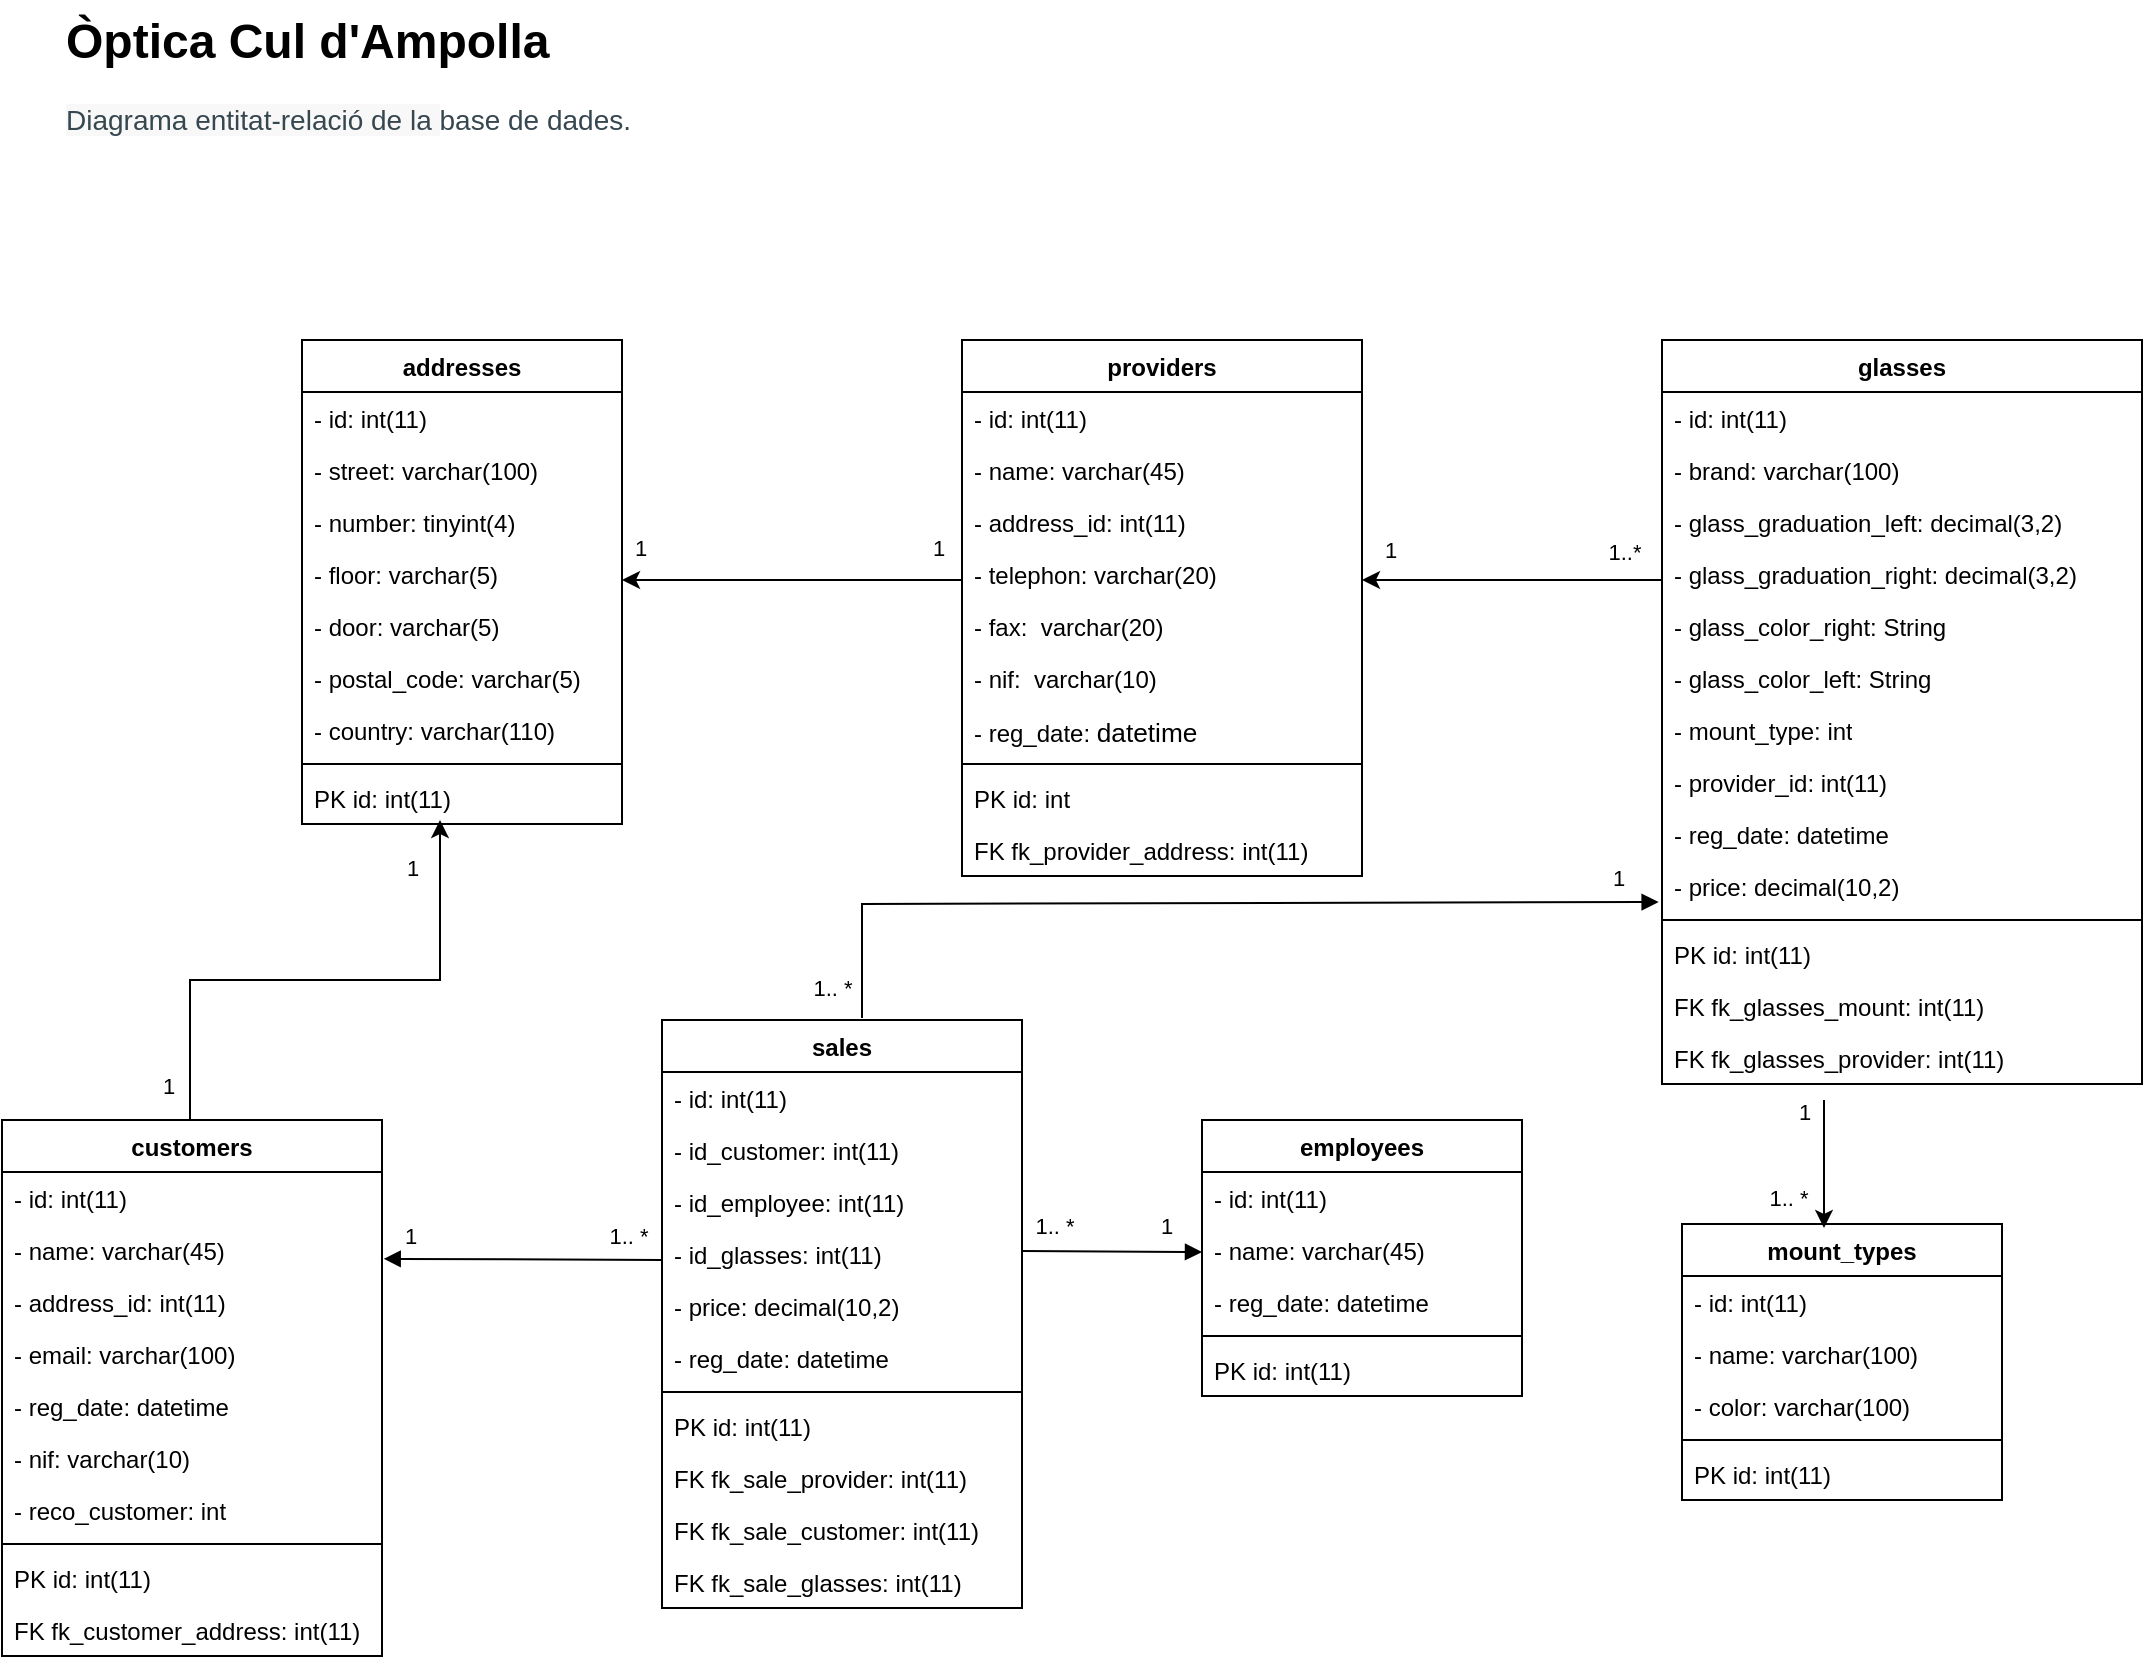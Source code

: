 <mxfile version="26.0.11" pages="2">
  <diagram name="Page-1" id="b5b7bab2-c9e2-2cf4-8b2a-24fd1a2a6d21">
    <mxGraphModel dx="1430" dy="541" grid="1" gridSize="10" guides="1" tooltips="1" connect="1" arrows="1" fold="1" page="1" pageScale="1" pageWidth="1169" pageHeight="827" background="none" math="0" shadow="0">
      <root>
        <mxCell id="0" />
        <mxCell id="1" parent="0" />
        <mxCell id="E87La_fp3oiZn3WdMD0V-1" value="providers" style="swimlane;fontStyle=1;align=center;verticalAlign=top;childLayout=stackLayout;horizontal=1;startSize=26;horizontalStack=0;resizeParent=1;resizeParentMax=0;resizeLast=0;collapsible=1;marginBottom=0;whiteSpace=wrap;html=1;" parent="1" vertex="1">
          <mxGeometry x="690" y="200" width="200" height="268" as="geometry" />
        </mxCell>
        <mxCell id="E87La_fp3oiZn3WdMD0V-17" value="- id: int(11)" style="text;strokeColor=none;fillColor=none;align=left;verticalAlign=top;spacingLeft=4;spacingRight=4;overflow=hidden;rotatable=0;points=[[0,0.5],[1,0.5]];portConstraint=eastwest;whiteSpace=wrap;html=1;" parent="E87La_fp3oiZn3WdMD0V-1" vertex="1">
          <mxGeometry y="26" width="200" height="26" as="geometry" />
        </mxCell>
        <mxCell id="E87La_fp3oiZn3WdMD0V-2" value="- name: varchar(45)" style="text;strokeColor=none;fillColor=none;align=left;verticalAlign=top;spacingLeft=4;spacingRight=4;overflow=hidden;rotatable=0;points=[[0,0.5],[1,0.5]];portConstraint=eastwest;whiteSpace=wrap;html=1;" parent="E87La_fp3oiZn3WdMD0V-1" vertex="1">
          <mxGeometry y="52" width="200" height="26" as="geometry" />
        </mxCell>
        <mxCell id="E87La_fp3oiZn3WdMD0V-5" value="- address_id: int(11)" style="text;strokeColor=none;fillColor=none;align=left;verticalAlign=top;spacingLeft=4;spacingRight=4;overflow=hidden;rotatable=0;points=[[0,0.5],[1,0.5]];portConstraint=eastwest;whiteSpace=wrap;html=1;" parent="E87La_fp3oiZn3WdMD0V-1" vertex="1">
          <mxGeometry y="78" width="200" height="26" as="geometry" />
        </mxCell>
        <mxCell id="E87La_fp3oiZn3WdMD0V-6" value="- telephon: varchar(20)" style="text;strokeColor=none;fillColor=none;align=left;verticalAlign=top;spacingLeft=4;spacingRight=4;overflow=hidden;rotatable=0;points=[[0,0.5],[1,0.5]];portConstraint=eastwest;whiteSpace=wrap;html=1;" parent="E87La_fp3oiZn3WdMD0V-1" vertex="1">
          <mxGeometry y="104" width="200" height="26" as="geometry" />
        </mxCell>
        <mxCell id="E87La_fp3oiZn3WdMD0V-8" value="- fax:&amp;nbsp; varchar(20)" style="text;strokeColor=none;fillColor=none;align=left;verticalAlign=top;spacingLeft=4;spacingRight=4;overflow=hidden;rotatable=0;points=[[0,0.5],[1,0.5]];portConstraint=eastwest;whiteSpace=wrap;html=1;" parent="E87La_fp3oiZn3WdMD0V-1" vertex="1">
          <mxGeometry y="130" width="200" height="26" as="geometry" />
        </mxCell>
        <mxCell id="E87La_fp3oiZn3WdMD0V-7" value="- nif:&amp;nbsp; varchar(10)" style="text;strokeColor=none;fillColor=none;align=left;verticalAlign=top;spacingLeft=4;spacingRight=4;overflow=hidden;rotatable=0;points=[[0,0.5],[1,0.5]];portConstraint=eastwest;whiteSpace=wrap;html=1;" parent="E87La_fp3oiZn3WdMD0V-1" vertex="1">
          <mxGeometry y="156" width="200" height="26" as="geometry" />
        </mxCell>
        <mxCell id="ixOyMXAkQ-w000aH7906-1" value="- reg_date:&amp;nbsp;&lt;span style=&quot;font-family: sans-serif; font-size: 13.12px; text-wrap-mode: nowrap; background-color: rgb(255, 255, 255);&quot;&gt;datetime&lt;/span&gt;" style="text;strokeColor=none;fillColor=none;align=left;verticalAlign=top;spacingLeft=4;spacingRight=4;overflow=hidden;rotatable=0;points=[[0,0.5],[1,0.5]];portConstraint=eastwest;whiteSpace=wrap;html=1;" vertex="1" parent="E87La_fp3oiZn3WdMD0V-1">
          <mxGeometry y="182" width="200" height="26" as="geometry" />
        </mxCell>
        <mxCell id="E87La_fp3oiZn3WdMD0V-3" value="" style="line;strokeWidth=1;fillColor=none;align=left;verticalAlign=middle;spacingTop=-1;spacingLeft=3;spacingRight=3;rotatable=0;labelPosition=right;points=[];portConstraint=eastwest;strokeColor=inherit;" parent="E87La_fp3oiZn3WdMD0V-1" vertex="1">
          <mxGeometry y="208" width="200" height="8" as="geometry" />
        </mxCell>
        <mxCell id="rkmJLzN8BwR5XowPxIm3-55" value="PK id: int" style="text;strokeColor=none;fillColor=none;align=left;verticalAlign=top;spacingLeft=4;spacingRight=4;overflow=hidden;rotatable=0;points=[[0,0.5],[1,0.5]];portConstraint=eastwest;whiteSpace=wrap;html=1;" parent="E87La_fp3oiZn3WdMD0V-1" vertex="1">
          <mxGeometry y="216" width="200" height="26" as="geometry" />
        </mxCell>
        <mxCell id="rkmJLzN8BwR5XowPxIm3-57" value="FK fk_provider_address: int(11)" style="text;strokeColor=none;fillColor=none;align=left;verticalAlign=top;spacingLeft=4;spacingRight=4;overflow=hidden;rotatable=0;points=[[0,0.5],[1,0.5]];portConstraint=eastwest;whiteSpace=wrap;html=1;" parent="E87La_fp3oiZn3WdMD0V-1" vertex="1">
          <mxGeometry y="242" width="200" height="26" as="geometry" />
        </mxCell>
        <mxCell id="E87La_fp3oiZn3WdMD0V-18" value="addresses" style="swimlane;fontStyle=1;align=center;verticalAlign=top;childLayout=stackLayout;horizontal=1;startSize=26;horizontalStack=0;resizeParent=1;resizeParentMax=0;resizeLast=0;collapsible=1;marginBottom=0;whiteSpace=wrap;html=1;" parent="1" vertex="1">
          <mxGeometry x="360" y="200" width="160" height="242" as="geometry" />
        </mxCell>
        <mxCell id="E87La_fp3oiZn3WdMD0V-19" value="- id: int(11)" style="text;strokeColor=none;fillColor=none;align=left;verticalAlign=top;spacingLeft=4;spacingRight=4;overflow=hidden;rotatable=0;points=[[0,0.5],[1,0.5]];portConstraint=eastwest;whiteSpace=wrap;html=1;" parent="E87La_fp3oiZn3WdMD0V-18" vertex="1">
          <mxGeometry y="26" width="160" height="26" as="geometry" />
        </mxCell>
        <mxCell id="E87La_fp3oiZn3WdMD0V-20" value="- street: varchar(100)" style="text;strokeColor=none;fillColor=none;align=left;verticalAlign=top;spacingLeft=4;spacingRight=4;overflow=hidden;rotatable=0;points=[[0,0.5],[1,0.5]];portConstraint=eastwest;whiteSpace=wrap;html=1;" parent="E87La_fp3oiZn3WdMD0V-18" vertex="1">
          <mxGeometry y="52" width="160" height="26" as="geometry" />
        </mxCell>
        <mxCell id="E87La_fp3oiZn3WdMD0V-21" value="- number: tinyint(4)" style="text;strokeColor=none;fillColor=none;align=left;verticalAlign=top;spacingLeft=4;spacingRight=4;overflow=hidden;rotatable=0;points=[[0,0.5],[1,0.5]];portConstraint=eastwest;whiteSpace=wrap;html=1;" parent="E87La_fp3oiZn3WdMD0V-18" vertex="1">
          <mxGeometry y="78" width="160" height="26" as="geometry" />
        </mxCell>
        <mxCell id="E87La_fp3oiZn3WdMD0V-22" value="- floor: varchar(5)" style="text;strokeColor=none;fillColor=none;align=left;verticalAlign=top;spacingLeft=4;spacingRight=4;overflow=hidden;rotatable=0;points=[[0,0.5],[1,0.5]];portConstraint=eastwest;whiteSpace=wrap;html=1;" parent="E87La_fp3oiZn3WdMD0V-18" vertex="1">
          <mxGeometry y="104" width="160" height="26" as="geometry" />
        </mxCell>
        <mxCell id="E87La_fp3oiZn3WdMD0V-23" value="- door: varchar(5)" style="text;strokeColor=none;fillColor=none;align=left;verticalAlign=top;spacingLeft=4;spacingRight=4;overflow=hidden;rotatable=0;points=[[0,0.5],[1,0.5]];portConstraint=eastwest;whiteSpace=wrap;html=1;" parent="E87La_fp3oiZn3WdMD0V-18" vertex="1">
          <mxGeometry y="130" width="160" height="26" as="geometry" />
        </mxCell>
        <mxCell id="E87La_fp3oiZn3WdMD0V-24" value="- postal_code: varchar(5)" style="text;strokeColor=none;fillColor=none;align=left;verticalAlign=top;spacingLeft=4;spacingRight=4;overflow=hidden;rotatable=0;points=[[0,0.5],[1,0.5]];portConstraint=eastwest;whiteSpace=wrap;html=1;" parent="E87La_fp3oiZn3WdMD0V-18" vertex="1">
          <mxGeometry y="156" width="160" height="26" as="geometry" />
        </mxCell>
        <mxCell id="E87La_fp3oiZn3WdMD0V-27" value="- country: varchar(110)" style="text;strokeColor=none;fillColor=none;align=left;verticalAlign=top;spacingLeft=4;spacingRight=4;overflow=hidden;rotatable=0;points=[[0,0.5],[1,0.5]];portConstraint=eastwest;whiteSpace=wrap;html=1;" parent="E87La_fp3oiZn3WdMD0V-18" vertex="1">
          <mxGeometry y="182" width="160" height="26" as="geometry" />
        </mxCell>
        <mxCell id="E87La_fp3oiZn3WdMD0V-25" value="" style="line;strokeWidth=1;fillColor=none;align=left;verticalAlign=middle;spacingTop=-1;spacingLeft=3;spacingRight=3;rotatable=0;labelPosition=right;points=[];portConstraint=eastwest;strokeColor=inherit;" parent="E87La_fp3oiZn3WdMD0V-18" vertex="1">
          <mxGeometry y="208" width="160" height="8" as="geometry" />
        </mxCell>
        <mxCell id="rkmJLzN8BwR5XowPxIm3-54" value="PK id: int(11)" style="text;strokeColor=none;fillColor=none;align=left;verticalAlign=top;spacingLeft=4;spacingRight=4;overflow=hidden;rotatable=0;points=[[0,0.5],[1,0.5]];portConstraint=eastwest;whiteSpace=wrap;html=1;" parent="E87La_fp3oiZn3WdMD0V-18" vertex="1">
          <mxGeometry y="216" width="160" height="26" as="geometry" />
        </mxCell>
        <mxCell id="E87La_fp3oiZn3WdMD0V-28" value="glasses" style="swimlane;fontStyle=1;align=center;verticalAlign=top;childLayout=stackLayout;horizontal=1;startSize=26;horizontalStack=0;resizeParent=1;resizeParentMax=0;resizeLast=0;collapsible=1;marginBottom=0;whiteSpace=wrap;html=1;" parent="1" vertex="1">
          <mxGeometry x="1040" y="200" width="240" height="372" as="geometry" />
        </mxCell>
        <mxCell id="E87La_fp3oiZn3WdMD0V-29" value="- id: int(11)" style="text;strokeColor=none;fillColor=none;align=left;verticalAlign=top;spacingLeft=4;spacingRight=4;overflow=hidden;rotatable=0;points=[[0,0.5],[1,0.5]];portConstraint=eastwest;whiteSpace=wrap;html=1;" parent="E87La_fp3oiZn3WdMD0V-28" vertex="1">
          <mxGeometry y="26" width="240" height="26" as="geometry" />
        </mxCell>
        <mxCell id="E87La_fp3oiZn3WdMD0V-30" value="- brand: varchar(100)" style="text;strokeColor=none;fillColor=none;align=left;verticalAlign=top;spacingLeft=4;spacingRight=4;overflow=hidden;rotatable=0;points=[[0,0.5],[1,0.5]];portConstraint=eastwest;whiteSpace=wrap;html=1;" parent="E87La_fp3oiZn3WdMD0V-28" vertex="1">
          <mxGeometry y="52" width="240" height="26" as="geometry" />
        </mxCell>
        <mxCell id="E87La_fp3oiZn3WdMD0V-31" value="- glass_graduation_left: decimal(3,2)" style="text;strokeColor=none;fillColor=none;align=left;verticalAlign=top;spacingLeft=4;spacingRight=4;overflow=hidden;rotatable=0;points=[[0,0.5],[1,0.5]];portConstraint=eastwest;whiteSpace=wrap;html=1;" parent="E87La_fp3oiZn3WdMD0V-28" vertex="1">
          <mxGeometry y="78" width="240" height="26" as="geometry" />
        </mxCell>
        <mxCell id="E87La_fp3oiZn3WdMD0V-32" value="- glass_graduation_right: decimal(3,2)" style="text;strokeColor=none;fillColor=none;align=left;verticalAlign=top;spacingLeft=4;spacingRight=4;overflow=hidden;rotatable=0;points=[[0,0.5],[1,0.5]];portConstraint=eastwest;whiteSpace=wrap;html=1;" parent="E87La_fp3oiZn3WdMD0V-28" vertex="1">
          <mxGeometry y="104" width="240" height="26" as="geometry" />
        </mxCell>
        <mxCell id="E87La_fp3oiZn3WdMD0V-37" value="- glass_color_right: String" style="text;strokeColor=none;fillColor=none;align=left;verticalAlign=top;spacingLeft=4;spacingRight=4;overflow=hidden;rotatable=0;points=[[0,0.5],[1,0.5]];portConstraint=eastwest;whiteSpace=wrap;html=1;" parent="E87La_fp3oiZn3WdMD0V-28" vertex="1">
          <mxGeometry y="130" width="240" height="26" as="geometry" />
        </mxCell>
        <mxCell id="E87La_fp3oiZn3WdMD0V-38" value="- glass_color_left: String" style="text;strokeColor=none;fillColor=none;align=left;verticalAlign=top;spacingLeft=4;spacingRight=4;overflow=hidden;rotatable=0;points=[[0,0.5],[1,0.5]];portConstraint=eastwest;whiteSpace=wrap;html=1;" parent="E87La_fp3oiZn3WdMD0V-28" vertex="1">
          <mxGeometry y="156" width="240" height="26" as="geometry" />
        </mxCell>
        <mxCell id="E87La_fp3oiZn3WdMD0V-33" value="- mount_type: int" style="text;strokeColor=none;fillColor=none;align=left;verticalAlign=top;spacingLeft=4;spacingRight=4;overflow=hidden;rotatable=0;points=[[0,0.5],[1,0.5]];portConstraint=eastwest;whiteSpace=wrap;html=1;" parent="E87La_fp3oiZn3WdMD0V-28" vertex="1">
          <mxGeometry y="182" width="240" height="26" as="geometry" />
        </mxCell>
        <mxCell id="rkmJLzN8BwR5XowPxIm3-59" value="- provider_id: int(11)" style="text;strokeColor=none;fillColor=none;align=left;verticalAlign=top;spacingLeft=4;spacingRight=4;overflow=hidden;rotatable=0;points=[[0,0.5],[1,0.5]];portConstraint=eastwest;whiteSpace=wrap;html=1;" parent="E87La_fp3oiZn3WdMD0V-28" vertex="1">
          <mxGeometry y="208" width="240" height="26" as="geometry" />
        </mxCell>
        <mxCell id="E87La_fp3oiZn3WdMD0V-95" value="- reg_date: datetime" style="text;strokeColor=none;fillColor=none;align=left;verticalAlign=top;spacingLeft=4;spacingRight=4;overflow=hidden;rotatable=0;points=[[0,0.5],[1,0.5]];portConstraint=eastwest;whiteSpace=wrap;html=1;" parent="E87La_fp3oiZn3WdMD0V-28" vertex="1">
          <mxGeometry y="234" width="240" height="26" as="geometry" />
        </mxCell>
        <mxCell id="E87La_fp3oiZn3WdMD0V-39" value="- price:&amp;nbsp;decimal(10,2)" style="text;strokeColor=none;fillColor=none;align=left;verticalAlign=top;spacingLeft=4;spacingRight=4;overflow=hidden;rotatable=0;points=[[0,0.5],[1,0.5]];portConstraint=eastwest;whiteSpace=wrap;html=1;" parent="E87La_fp3oiZn3WdMD0V-28" vertex="1">
          <mxGeometry y="260" width="240" height="26" as="geometry" />
        </mxCell>
        <mxCell id="E87La_fp3oiZn3WdMD0V-35" value="" style="line;strokeWidth=1;fillColor=none;align=left;verticalAlign=middle;spacingTop=-1;spacingLeft=3;spacingRight=3;rotatable=0;labelPosition=right;points=[];portConstraint=eastwest;strokeColor=inherit;" parent="E87La_fp3oiZn3WdMD0V-28" vertex="1">
          <mxGeometry y="286" width="240" height="8" as="geometry" />
        </mxCell>
        <mxCell id="rkmJLzN8BwR5XowPxIm3-50" value="PK id: int(11)" style="text;strokeColor=none;fillColor=none;align=left;verticalAlign=top;spacingLeft=4;spacingRight=4;overflow=hidden;rotatable=0;points=[[0,0.5],[1,0.5]];portConstraint=eastwest;whiteSpace=wrap;html=1;" parent="E87La_fp3oiZn3WdMD0V-28" vertex="1">
          <mxGeometry y="294" width="240" height="26" as="geometry" />
        </mxCell>
        <mxCell id="rkmJLzN8BwR5XowPxIm3-52" value="FK fk_glasses_mount: int(11)" style="text;strokeColor=none;fillColor=none;align=left;verticalAlign=top;spacingLeft=4;spacingRight=4;overflow=hidden;rotatable=0;points=[[0,0.5],[1,0.5]];portConstraint=eastwest;whiteSpace=wrap;html=1;" parent="E87La_fp3oiZn3WdMD0V-28" vertex="1">
          <mxGeometry y="320" width="240" height="26" as="geometry" />
        </mxCell>
        <mxCell id="rkmJLzN8BwR5XowPxIm3-56" value="FK fk_glasses_provider: int(11)" style="text;strokeColor=none;fillColor=none;align=left;verticalAlign=top;spacingLeft=4;spacingRight=4;overflow=hidden;rotatable=0;points=[[0,0.5],[1,0.5]];portConstraint=eastwest;whiteSpace=wrap;html=1;" parent="E87La_fp3oiZn3WdMD0V-28" vertex="1">
          <mxGeometry y="346" width="240" height="26" as="geometry" />
        </mxCell>
        <mxCell id="E87La_fp3oiZn3WdMD0V-46" value="customers" style="swimlane;fontStyle=1;align=center;verticalAlign=top;childLayout=stackLayout;horizontal=1;startSize=26;horizontalStack=0;resizeParent=1;resizeParentMax=0;resizeLast=0;collapsible=1;marginBottom=0;whiteSpace=wrap;html=1;" parent="1" vertex="1">
          <mxGeometry x="210" y="590" width="190" height="268" as="geometry" />
        </mxCell>
        <mxCell id="E87La_fp3oiZn3WdMD0V-47" value="- id: int(11)" style="text;strokeColor=none;fillColor=none;align=left;verticalAlign=top;spacingLeft=4;spacingRight=4;overflow=hidden;rotatable=0;points=[[0,0.5],[1,0.5]];portConstraint=eastwest;whiteSpace=wrap;html=1;" parent="E87La_fp3oiZn3WdMD0V-46" vertex="1">
          <mxGeometry y="26" width="190" height="26" as="geometry" />
        </mxCell>
        <mxCell id="E87La_fp3oiZn3WdMD0V-48" value="- name: varchar(45)" style="text;strokeColor=none;fillColor=none;align=left;verticalAlign=top;spacingLeft=4;spacingRight=4;overflow=hidden;rotatable=0;points=[[0,0.5],[1,0.5]];portConstraint=eastwest;whiteSpace=wrap;html=1;" parent="E87La_fp3oiZn3WdMD0V-46" vertex="1">
          <mxGeometry y="52" width="190" height="26" as="geometry" />
        </mxCell>
        <mxCell id="E87La_fp3oiZn3WdMD0V-49" value="- address_id: int(11)" style="text;strokeColor=none;fillColor=none;align=left;verticalAlign=top;spacingLeft=4;spacingRight=4;overflow=hidden;rotatable=0;points=[[0,0.5],[1,0.5]];portConstraint=eastwest;whiteSpace=wrap;html=1;" parent="E87La_fp3oiZn3WdMD0V-46" vertex="1">
          <mxGeometry y="78" width="190" height="26" as="geometry" />
        </mxCell>
        <mxCell id="E87La_fp3oiZn3WdMD0V-50" value="- email: varchar(100)" style="text;strokeColor=none;fillColor=none;align=left;verticalAlign=top;spacingLeft=4;spacingRight=4;overflow=hidden;rotatable=0;points=[[0,0.5],[1,0.5]];portConstraint=eastwest;whiteSpace=wrap;html=1;" parent="E87La_fp3oiZn3WdMD0V-46" vertex="1">
          <mxGeometry y="104" width="190" height="26" as="geometry" />
        </mxCell>
        <mxCell id="E87La_fp3oiZn3WdMD0V-51" value="- reg_date: datetime" style="text;strokeColor=none;fillColor=none;align=left;verticalAlign=top;spacingLeft=4;spacingRight=4;overflow=hidden;rotatable=0;points=[[0,0.5],[1,0.5]];portConstraint=eastwest;whiteSpace=wrap;html=1;" parent="E87La_fp3oiZn3WdMD0V-46" vertex="1">
          <mxGeometry y="130" width="190" height="26" as="geometry" />
        </mxCell>
        <mxCell id="E87La_fp3oiZn3WdMD0V-64" value="- nif: varchar(10)" style="text;strokeColor=none;fillColor=none;align=left;verticalAlign=top;spacingLeft=4;spacingRight=4;overflow=hidden;rotatable=0;points=[[0,0.5],[1,0.5]];portConstraint=eastwest;whiteSpace=wrap;html=1;" parent="E87La_fp3oiZn3WdMD0V-46" vertex="1">
          <mxGeometry y="156" width="190" height="26" as="geometry" />
        </mxCell>
        <mxCell id="E87La_fp3oiZn3WdMD0V-52" value="- reco_customer: int" style="text;strokeColor=none;fillColor=none;align=left;verticalAlign=top;spacingLeft=4;spacingRight=4;overflow=hidden;rotatable=0;points=[[0,0.5],[1,0.5]];portConstraint=eastwest;whiteSpace=wrap;html=1;" parent="E87La_fp3oiZn3WdMD0V-46" vertex="1">
          <mxGeometry y="182" width="190" height="26" as="geometry" />
        </mxCell>
        <mxCell id="E87La_fp3oiZn3WdMD0V-53" value="" style="line;strokeWidth=1;fillColor=none;align=left;verticalAlign=middle;spacingTop=-1;spacingLeft=3;spacingRight=3;rotatable=0;labelPosition=right;points=[];portConstraint=eastwest;strokeColor=inherit;" parent="E87La_fp3oiZn3WdMD0V-46" vertex="1">
          <mxGeometry y="208" width="190" height="8" as="geometry" />
        </mxCell>
        <mxCell id="rkmJLzN8BwR5XowPxIm3-48" value="PK id: int(11)" style="text;strokeColor=none;fillColor=none;align=left;verticalAlign=top;spacingLeft=4;spacingRight=4;overflow=hidden;rotatable=0;points=[[0,0.5],[1,0.5]];portConstraint=eastwest;whiteSpace=wrap;html=1;" parent="E87La_fp3oiZn3WdMD0V-46" vertex="1">
          <mxGeometry y="216" width="190" height="26" as="geometry" />
        </mxCell>
        <mxCell id="rkmJLzN8BwR5XowPxIm3-53" value="FK fk_customer_address: int(11)" style="text;strokeColor=none;fillColor=none;align=left;verticalAlign=top;spacingLeft=4;spacingRight=4;overflow=hidden;rotatable=0;points=[[0,0.5],[1,0.5]];portConstraint=eastwest;whiteSpace=wrap;html=1;" parent="E87La_fp3oiZn3WdMD0V-46" vertex="1">
          <mxGeometry y="242" width="190" height="26" as="geometry" />
        </mxCell>
        <mxCell id="E87La_fp3oiZn3WdMD0V-55" value="sales&lt;div&gt;&amp;nbsp;&lt;/div&gt;" style="swimlane;fontStyle=1;align=center;verticalAlign=top;childLayout=stackLayout;horizontal=1;startSize=26;horizontalStack=0;resizeParent=1;resizeParentMax=0;resizeLast=0;collapsible=1;marginBottom=0;whiteSpace=wrap;html=1;" parent="1" vertex="1">
          <mxGeometry x="540" y="540" width="180" height="294" as="geometry" />
        </mxCell>
        <mxCell id="E87La_fp3oiZn3WdMD0V-56" value="- id: int(11)" style="text;strokeColor=none;fillColor=none;align=left;verticalAlign=top;spacingLeft=4;spacingRight=4;overflow=hidden;rotatable=0;points=[[0,0.5],[1,0.5]];portConstraint=eastwest;whiteSpace=wrap;html=1;" parent="E87La_fp3oiZn3WdMD0V-55" vertex="1">
          <mxGeometry y="26" width="180" height="26" as="geometry" />
        </mxCell>
        <mxCell id="rkmJLzN8BwR5XowPxIm3-28" value="- id_customer: int&lt;span style=&quot;background-color: transparent; color: light-dark(rgb(0, 0, 0), rgb(255, 255, 255));&quot;&gt;(11)&lt;/span&gt;" style="text;strokeColor=none;fillColor=none;align=left;verticalAlign=top;spacingLeft=4;spacingRight=4;overflow=hidden;rotatable=0;points=[[0,0.5],[1,0.5]];portConstraint=eastwest;whiteSpace=wrap;html=1;" parent="E87La_fp3oiZn3WdMD0V-55" vertex="1">
          <mxGeometry y="52" width="180" height="26" as="geometry" />
        </mxCell>
        <mxCell id="E87La_fp3oiZn3WdMD0V-57" value="- id_employee: int(11)" style="text;strokeColor=none;fillColor=none;align=left;verticalAlign=top;spacingLeft=4;spacingRight=4;overflow=hidden;rotatable=0;points=[[0,0.5],[1,0.5]];portConstraint=eastwest;whiteSpace=wrap;html=1;" parent="E87La_fp3oiZn3WdMD0V-55" vertex="1">
          <mxGeometry y="78" width="180" height="26" as="geometry" />
        </mxCell>
        <mxCell id="E87La_fp3oiZn3WdMD0V-58" value="- id_glasses: int(11)" style="text;strokeColor=none;fillColor=none;align=left;verticalAlign=top;spacingLeft=4;spacingRight=4;overflow=hidden;rotatable=0;points=[[0,0.5],[1,0.5]];portConstraint=eastwest;whiteSpace=wrap;html=1;" parent="E87La_fp3oiZn3WdMD0V-55" vertex="1">
          <mxGeometry y="104" width="180" height="26" as="geometry" />
        </mxCell>
        <mxCell id="rkmJLzN8BwR5XowPxIm3-33" value="- price:&amp;nbsp;decimal(10,2)" style="text;strokeColor=none;fillColor=none;align=left;verticalAlign=top;spacingLeft=4;spacingRight=4;overflow=hidden;rotatable=0;points=[[0,0.5],[1,0.5]];portConstraint=eastwest;whiteSpace=wrap;html=1;" parent="E87La_fp3oiZn3WdMD0V-55" vertex="1">
          <mxGeometry y="130" width="180" height="26" as="geometry" />
        </mxCell>
        <mxCell id="E87La_fp3oiZn3WdMD0V-60" value="- reg_date: datetime" style="text;strokeColor=none;fillColor=none;align=left;verticalAlign=top;spacingLeft=4;spacingRight=4;overflow=hidden;rotatable=0;points=[[0,0.5],[1,0.5]];portConstraint=eastwest;whiteSpace=wrap;html=1;" parent="E87La_fp3oiZn3WdMD0V-55" vertex="1">
          <mxGeometry y="156" width="180" height="26" as="geometry" />
        </mxCell>
        <mxCell id="E87La_fp3oiZn3WdMD0V-62" value="" style="line;strokeWidth=1;fillColor=none;align=left;verticalAlign=middle;spacingTop=-1;spacingLeft=3;spacingRight=3;rotatable=0;labelPosition=right;points=[];portConstraint=eastwest;strokeColor=inherit;" parent="E87La_fp3oiZn3WdMD0V-55" vertex="1">
          <mxGeometry y="182" width="180" height="8" as="geometry" />
        </mxCell>
        <mxCell id="rkmJLzN8BwR5XowPxIm3-58" value="PK id: int(11)" style="text;strokeColor=none;fillColor=none;align=left;verticalAlign=top;spacingLeft=4;spacingRight=4;overflow=hidden;rotatable=0;points=[[0,0.5],[1,0.5]];portConstraint=eastwest;whiteSpace=wrap;html=1;" parent="E87La_fp3oiZn3WdMD0V-55" vertex="1">
          <mxGeometry y="190" width="180" height="26" as="geometry" />
        </mxCell>
        <mxCell id="rkmJLzN8BwR5XowPxIm3-45" value="FK fk_sale_provider: int(11)&lt;div&gt;&lt;br&gt;&lt;/div&gt;" style="text;strokeColor=none;fillColor=none;align=left;verticalAlign=top;spacingLeft=4;spacingRight=4;overflow=hidden;rotatable=0;points=[[0,0.5],[1,0.5]];portConstraint=eastwest;whiteSpace=wrap;html=1;" parent="E87La_fp3oiZn3WdMD0V-55" vertex="1">
          <mxGeometry y="216" width="180" height="26" as="geometry" />
        </mxCell>
        <mxCell id="rkmJLzN8BwR5XowPxIm3-46" value="FK fk_sale_customer: int(11)" style="text;strokeColor=none;fillColor=none;align=left;verticalAlign=top;spacingLeft=4;spacingRight=4;overflow=hidden;rotatable=0;points=[[0,0.5],[1,0.5]];portConstraint=eastwest;whiteSpace=wrap;html=1;" parent="E87La_fp3oiZn3WdMD0V-55" vertex="1">
          <mxGeometry y="242" width="180" height="26" as="geometry" />
        </mxCell>
        <mxCell id="rkmJLzN8BwR5XowPxIm3-47" value="FK fk_sale_glasses: int(11)" style="text;strokeColor=none;fillColor=none;align=left;verticalAlign=top;spacingLeft=4;spacingRight=4;overflow=hidden;rotatable=0;points=[[0,0.5],[1,0.5]];portConstraint=eastwest;whiteSpace=wrap;html=1;" parent="E87La_fp3oiZn3WdMD0V-55" vertex="1">
          <mxGeometry y="268" width="180" height="26" as="geometry" />
        </mxCell>
        <mxCell id="E87La_fp3oiZn3WdMD0V-68" value="employees" style="swimlane;fontStyle=1;align=center;verticalAlign=top;childLayout=stackLayout;horizontal=1;startSize=26;horizontalStack=0;resizeParent=1;resizeParentMax=0;resizeLast=0;collapsible=1;marginBottom=0;whiteSpace=wrap;html=1;" parent="1" vertex="1">
          <mxGeometry x="810" y="590" width="160" height="138" as="geometry" />
        </mxCell>
        <mxCell id="E87La_fp3oiZn3WdMD0V-69" value="- id: int(11)" style="text;strokeColor=none;fillColor=none;align=left;verticalAlign=top;spacingLeft=4;spacingRight=4;overflow=hidden;rotatable=0;points=[[0,0.5],[1,0.5]];portConstraint=eastwest;whiteSpace=wrap;html=1;" parent="E87La_fp3oiZn3WdMD0V-68" vertex="1">
          <mxGeometry y="26" width="160" height="26" as="geometry" />
        </mxCell>
        <mxCell id="E87La_fp3oiZn3WdMD0V-70" value="- name: varchar(45)" style="text;strokeColor=none;fillColor=none;align=left;verticalAlign=top;spacingLeft=4;spacingRight=4;overflow=hidden;rotatable=0;points=[[0,0.5],[1,0.5]];portConstraint=eastwest;whiteSpace=wrap;html=1;" parent="E87La_fp3oiZn3WdMD0V-68" vertex="1">
          <mxGeometry y="52" width="160" height="26" as="geometry" />
        </mxCell>
        <mxCell id="E87La_fp3oiZn3WdMD0V-73" value="- reg_date: datetime" style="text;strokeColor=none;fillColor=none;align=left;verticalAlign=top;spacingLeft=4;spacingRight=4;overflow=hidden;rotatable=0;points=[[0,0.5],[1,0.5]];portConstraint=eastwest;whiteSpace=wrap;html=1;" parent="E87La_fp3oiZn3WdMD0V-68" vertex="1">
          <mxGeometry y="78" width="160" height="26" as="geometry" />
        </mxCell>
        <mxCell id="E87La_fp3oiZn3WdMD0V-76" value="" style="line;strokeWidth=1;fillColor=none;align=left;verticalAlign=middle;spacingTop=-1;spacingLeft=3;spacingRight=3;rotatable=0;labelPosition=right;points=[];portConstraint=eastwest;strokeColor=inherit;" parent="E87La_fp3oiZn3WdMD0V-68" vertex="1">
          <mxGeometry y="104" width="160" height="8" as="geometry" />
        </mxCell>
        <mxCell id="rkmJLzN8BwR5XowPxIm3-49" value="PK id: int(11)" style="text;strokeColor=none;fillColor=none;align=left;verticalAlign=top;spacingLeft=4;spacingRight=4;overflow=hidden;rotatable=0;points=[[0,0.5],[1,0.5]];portConstraint=eastwest;whiteSpace=wrap;html=1;" parent="E87La_fp3oiZn3WdMD0V-68" vertex="1">
          <mxGeometry y="112" width="160" height="26" as="geometry" />
        </mxCell>
        <mxCell id="rkmJLzN8BwR5XowPxIm3-1" value="" style="endArrow=classic;html=1;rounded=0;" parent="1" edge="1">
          <mxGeometry width="50" height="50" relative="1" as="geometry">
            <mxPoint x="690" y="320" as="sourcePoint" />
            <mxPoint x="520" y="320" as="targetPoint" />
          </mxGeometry>
        </mxCell>
        <mxCell id="rkmJLzN8BwR5XowPxIm3-17" value="1" style="edgeLabel;html=1;align=center;verticalAlign=middle;resizable=0;points=[];" parent="rkmJLzN8BwR5XowPxIm3-1" vertex="1" connectable="0">
          <mxGeometry relative="1" as="geometry">
            <mxPoint x="73" y="-16" as="offset" />
          </mxGeometry>
        </mxCell>
        <mxCell id="rkmJLzN8BwR5XowPxIm3-18" value="1" style="edgeLabel;html=1;align=center;verticalAlign=middle;resizable=0;points=[];" parent="rkmJLzN8BwR5XowPxIm3-1" vertex="1" connectable="0">
          <mxGeometry relative="1" as="geometry">
            <mxPoint x="-76" y="-16" as="offset" />
          </mxGeometry>
        </mxCell>
        <mxCell id="rkmJLzN8BwR5XowPxIm3-2" value="" style="endArrow=classic;html=1;rounded=0;" parent="1" edge="1">
          <mxGeometry width="50" height="50" relative="1" as="geometry">
            <mxPoint x="1040" y="320" as="sourcePoint" />
            <mxPoint x="890" y="320" as="targetPoint" />
          </mxGeometry>
        </mxCell>
        <mxCell id="rkmJLzN8BwR5XowPxIm3-13" value="1" style="edgeLabel;html=1;align=center;verticalAlign=middle;resizable=0;points=[];" parent="rkmJLzN8BwR5XowPxIm3-2" vertex="1" connectable="0">
          <mxGeometry x="0.185" relative="1" as="geometry">
            <mxPoint x="-47" y="-15" as="offset" />
          </mxGeometry>
        </mxCell>
        <mxCell id="rkmJLzN8BwR5XowPxIm3-14" value="1..*" style="edgeLabel;html=1;align=center;verticalAlign=middle;resizable=0;points=[];" parent="rkmJLzN8BwR5XowPxIm3-2" vertex="1" connectable="0">
          <mxGeometry x="0.046" y="3" relative="1" as="geometry">
            <mxPoint x="59" y="-17" as="offset" />
          </mxGeometry>
        </mxCell>
        <mxCell id="rkmJLzN8BwR5XowPxIm3-3" value="" style="endArrow=classic;html=1;rounded=0;exitX=0.5;exitY=0;exitDx=0;exitDy=0;" parent="1" edge="1">
          <mxGeometry width="50" height="50" relative="1" as="geometry">
            <mxPoint x="304" y="590" as="sourcePoint" />
            <mxPoint x="429" y="440" as="targetPoint" />
            <Array as="points">
              <mxPoint x="304" y="520" />
              <mxPoint x="429" y="520" />
            </Array>
          </mxGeometry>
        </mxCell>
        <mxCell id="rkmJLzN8BwR5XowPxIm3-20" value="1" style="edgeLabel;html=1;align=center;verticalAlign=middle;resizable=0;points=[];" parent="rkmJLzN8BwR5XowPxIm3-3" vertex="1" connectable="0">
          <mxGeometry x="-0.04" y="-3" relative="1" as="geometry">
            <mxPoint x="49" y="-59" as="offset" />
          </mxGeometry>
        </mxCell>
        <mxCell id="rkmJLzN8BwR5XowPxIm3-21" value="1" style="edgeLabel;html=1;align=center;verticalAlign=middle;resizable=0;points=[];" parent="rkmJLzN8BwR5XowPxIm3-3" vertex="1" connectable="0">
          <mxGeometry x="0.04" y="1" relative="1" as="geometry">
            <mxPoint x="-84" y="54" as="offset" />
          </mxGeometry>
        </mxCell>
        <mxCell id="rkmJLzN8BwR5XowPxIm3-4" value="mount_types" style="swimlane;fontStyle=1;align=center;verticalAlign=top;childLayout=stackLayout;horizontal=1;startSize=26;horizontalStack=0;resizeParent=1;resizeParentMax=0;resizeLast=0;collapsible=1;marginBottom=0;whiteSpace=wrap;html=1;" parent="1" vertex="1">
          <mxGeometry x="1050" y="642" width="160" height="138" as="geometry" />
        </mxCell>
        <mxCell id="rkmJLzN8BwR5XowPxIm3-5" value="- id: int(11)" style="text;strokeColor=none;fillColor=none;align=left;verticalAlign=top;spacingLeft=4;spacingRight=4;overflow=hidden;rotatable=0;points=[[0,0.5],[1,0.5]];portConstraint=eastwest;whiteSpace=wrap;html=1;" parent="rkmJLzN8BwR5XowPxIm3-4" vertex="1">
          <mxGeometry y="26" width="160" height="26" as="geometry" />
        </mxCell>
        <mxCell id="rkmJLzN8BwR5XowPxIm3-6" value="- name: varchar(100)" style="text;strokeColor=none;fillColor=none;align=left;verticalAlign=top;spacingLeft=4;spacingRight=4;overflow=hidden;rotatable=0;points=[[0,0.5],[1,0.5]];portConstraint=eastwest;whiteSpace=wrap;html=1;" parent="rkmJLzN8BwR5XowPxIm3-4" vertex="1">
          <mxGeometry y="52" width="160" height="26" as="geometry" />
        </mxCell>
        <mxCell id="rkmJLzN8BwR5XowPxIm3-30" value="- color: varchar(100)" style="text;strokeColor=none;fillColor=none;align=left;verticalAlign=top;spacingLeft=4;spacingRight=4;overflow=hidden;rotatable=0;points=[[0,0.5],[1,0.5]];portConstraint=eastwest;whiteSpace=wrap;html=1;" parent="rkmJLzN8BwR5XowPxIm3-4" vertex="1">
          <mxGeometry y="78" width="160" height="26" as="geometry" />
        </mxCell>
        <mxCell id="rkmJLzN8BwR5XowPxIm3-8" value="" style="line;strokeWidth=1;fillColor=none;align=left;verticalAlign=middle;spacingTop=-1;spacingLeft=3;spacingRight=3;rotatable=0;labelPosition=right;points=[];portConstraint=eastwest;strokeColor=inherit;" parent="rkmJLzN8BwR5XowPxIm3-4" vertex="1">
          <mxGeometry y="104" width="160" height="8" as="geometry" />
        </mxCell>
        <mxCell id="rkmJLzN8BwR5XowPxIm3-51" value="PK id: int(11)" style="text;strokeColor=none;fillColor=none;align=left;verticalAlign=top;spacingLeft=4;spacingRight=4;overflow=hidden;rotatable=0;points=[[0,0.5],[1,0.5]];portConstraint=eastwest;whiteSpace=wrap;html=1;" parent="rkmJLzN8BwR5XowPxIm3-4" vertex="1">
          <mxGeometry y="112" width="160" height="26" as="geometry" />
        </mxCell>
        <mxCell id="rkmJLzN8BwR5XowPxIm3-9" value="" style="endArrow=classic;html=1;rounded=0;" parent="1" edge="1">
          <mxGeometry width="50" height="50" relative="1" as="geometry">
            <mxPoint x="1121" y="580" as="sourcePoint" />
            <mxPoint x="1121" y="644" as="targetPoint" />
          </mxGeometry>
        </mxCell>
        <mxCell id="rkmJLzN8BwR5XowPxIm3-15" value="1" style="edgeLabel;html=1;align=center;verticalAlign=middle;resizable=0;points=[];" parent="rkmJLzN8BwR5XowPxIm3-9" vertex="1" connectable="0">
          <mxGeometry x="-0.1" y="1" relative="1" as="geometry">
            <mxPoint x="-11" y="-23" as="offset" />
          </mxGeometry>
        </mxCell>
        <mxCell id="rkmJLzN8BwR5XowPxIm3-16" value="1.. *" style="edgeLabel;html=1;align=center;verticalAlign=middle;resizable=0;points=[];" parent="rkmJLzN8BwR5XowPxIm3-9" vertex="1" connectable="0">
          <mxGeometry y="1" relative="1" as="geometry">
            <mxPoint x="-19" y="17" as="offset" />
          </mxGeometry>
        </mxCell>
        <mxCell id="rkmJLzN8BwR5XowPxIm3-36" value="" style="html=1;verticalAlign=bottom;endArrow=block;curved=0;rounded=0;entryX=1.015;entryY=0.67;entryDx=0;entryDy=0;entryPerimeter=0;exitX=0;exitY=0.615;exitDx=0;exitDy=0;exitPerimeter=0;" parent="1" edge="1" source="E87La_fp3oiZn3WdMD0V-58">
          <mxGeometry x="0.79" y="-10" width="80" relative="1" as="geometry">
            <mxPoint x="534.76" y="658.846" as="sourcePoint" />
            <mxPoint x="400.85" y="659.42" as="targetPoint" />
            <mxPoint as="offset" />
          </mxGeometry>
        </mxCell>
        <mxCell id="rkmJLzN8BwR5XowPxIm3-37" value="1.. *" style="edgeLabel;html=1;align=center;verticalAlign=middle;resizable=0;points=[];" parent="rkmJLzN8BwR5XowPxIm3-36" vertex="1" connectable="0">
          <mxGeometry x="0.007" y="3" relative="1" as="geometry">
            <mxPoint x="53" y="-15" as="offset" />
          </mxGeometry>
        </mxCell>
        <mxCell id="rkmJLzN8BwR5XowPxIm3-38" value="1" style="edgeLabel;html=1;align=center;verticalAlign=middle;resizable=0;points=[];" parent="rkmJLzN8BwR5XowPxIm3-36" vertex="1" connectable="0">
          <mxGeometry x="0.063" relative="1" as="geometry">
            <mxPoint x="-52" y="-12" as="offset" />
          </mxGeometry>
        </mxCell>
        <mxCell id="rkmJLzN8BwR5XowPxIm3-39" value="" style="html=1;verticalAlign=bottom;endArrow=block;curved=0;rounded=0;exitX=-0.012;exitY=0.808;exitDx=0;exitDy=0;exitPerimeter=0;" parent="1" edge="1">
          <mxGeometry x="0.79" y="-10" width="80" relative="1" as="geometry">
            <mxPoint x="720" y="655.5" as="sourcePoint" />
            <mxPoint x="810" y="656" as="targetPoint" />
            <mxPoint as="offset" />
          </mxGeometry>
        </mxCell>
        <mxCell id="rkmJLzN8BwR5XowPxIm3-40" value="1.. *" style="edgeLabel;html=1;align=center;verticalAlign=middle;resizable=0;points=[];" parent="rkmJLzN8BwR5XowPxIm3-39" vertex="1" connectable="0">
          <mxGeometry x="0.007" y="3" relative="1" as="geometry">
            <mxPoint x="-30" y="-10" as="offset" />
          </mxGeometry>
        </mxCell>
        <mxCell id="rkmJLzN8BwR5XowPxIm3-41" value="1" style="edgeLabel;html=1;align=center;verticalAlign=middle;resizable=0;points=[];" parent="rkmJLzN8BwR5XowPxIm3-39" vertex="1" connectable="0">
          <mxGeometry x="0.063" relative="1" as="geometry">
            <mxPoint x="24" y="-13" as="offset" />
          </mxGeometry>
        </mxCell>
        <mxCell id="rkmJLzN8BwR5XowPxIm3-42" value="" style="html=1;verticalAlign=bottom;endArrow=block;curved=0;rounded=0;entryX=-0.007;entryY=0.731;entryDx=0;entryDy=0;entryPerimeter=0;" parent="1" edge="1">
          <mxGeometry x="0.79" y="-10" width="80" relative="1" as="geometry">
            <mxPoint x="640" y="539" as="sourcePoint" />
            <mxPoint x="1038.32" y="481.006" as="targetPoint" />
            <mxPoint as="offset" />
            <Array as="points">
              <mxPoint x="640" y="482" />
            </Array>
          </mxGeometry>
        </mxCell>
        <mxCell id="rkmJLzN8BwR5XowPxIm3-43" value="1.. *" style="edgeLabel;html=1;align=center;verticalAlign=middle;resizable=0;points=[];" parent="rkmJLzN8BwR5XowPxIm3-42" vertex="1" connectable="0">
          <mxGeometry x="0.007" y="3" relative="1" as="geometry">
            <mxPoint x="-188" y="45" as="offset" />
          </mxGeometry>
        </mxCell>
        <mxCell id="rkmJLzN8BwR5XowPxIm3-44" value="1" style="edgeLabel;html=1;align=center;verticalAlign=middle;resizable=0;points=[];" parent="rkmJLzN8BwR5XowPxIm3-42" vertex="1" connectable="0">
          <mxGeometry x="0.063" relative="1" as="geometry">
            <mxPoint x="193" y="-13" as="offset" />
          </mxGeometry>
        </mxCell>
        <mxCell id="ixOyMXAkQ-w000aH7906-4" value="&lt;h1 style=&quot;margin-top: 0px;&quot;&gt;Òptica Cul d&#39;Ampolla&lt;/h1&gt;&lt;p&gt;&lt;span style=&quot;color: rgb(55, 71, 79); font-family: Montserrat, Arial, Helvetica; font-size: 14px; background-color: rgb(248, 248, 248);&quot;&gt;Diagrama entitat-relació de la&amp;nbsp;&lt;/span&gt;&lt;span style=&quot;background-color: rgb(255, 255, 255); color: rgb(55, 71, 79); font-family: Montserrat, Arial, Helvetica; font-size: 14px; text-align: justify;&quot;&gt;base de dades.&lt;/span&gt;&lt;/p&gt;" style="text;html=1;whiteSpace=wrap;overflow=hidden;rounded=0;" vertex="1" parent="1">
          <mxGeometry x="240" y="30" width="360" height="120" as="geometry" />
        </mxCell>
      </root>
    </mxGraphModel>
  </diagram>
  <diagram id="T6EhAn9F682nMcytskh4" name="Pàgina-2">
    <mxGraphModel dx="1050" dy="569" grid="1" gridSize="10" guides="1" tooltips="1" connect="1" arrows="1" fold="1" page="1" pageScale="1" pageWidth="1169" pageHeight="827" math="0" shadow="0">
      <root>
        <mxCell id="0" />
        <mxCell id="1" parent="0" />
      </root>
    </mxGraphModel>
  </diagram>
</mxfile>
